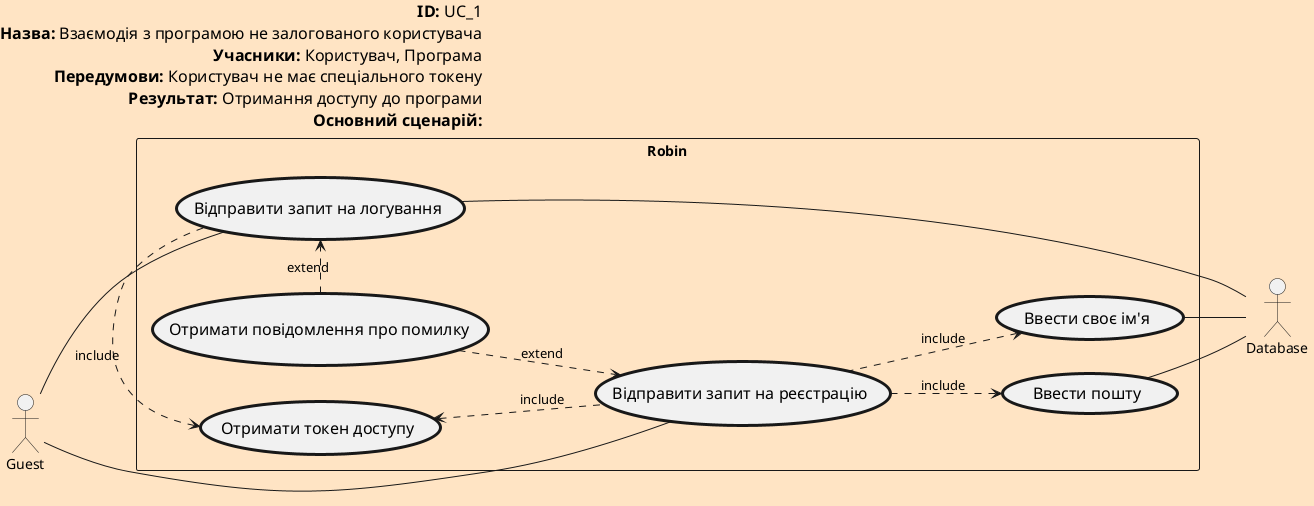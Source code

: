 @startuml GuestUML
left header
<font color=000 size=16><b>ID:</b> UC_1
<font color=000 size=16><b>Назва:</b> Взаємодія з програмою не залогованого користувача
<font color=000 size=16><b>Учасники:</b> Користувач, Програма
<font color=000 size=16><b>Передумови:</b> Користувач не має спеціального токену
<font color=000 size=16><b>Результат:</b> Отримання доступу до програми
<font color=000 size=16><b>Основний сценарій:</b>
end header

left to right direction
skinparam packageStyle rectangle
actor Guest
actor Database
skinparam BackgroundColor Bisque
skinparam ArrowFontName Colibri
skinparam UsecaseBorderThickness 3
skinparam UsecaseFontSize 16
skinparam PackageFontStyle italic
skinparam UsecaseFontName Times New Roman
rectangle Robin {
  Guest --(Відправити запит на реєстрацію)
  Guest --(Відправити запит на логування)
  (Відправити запит на логування) - Database
  (Відправити запит на реєстрацію) ..> (Ввести своє ім'я):include
  (Відправити запит на реєстрацію) ..> (Ввести пошту):include
  (Ввести пошту) -- Database
  (Ввести своє ім'я) -- Database
  (Отримати повідомлення про помилку) ..> (Відправити запит на реєстрацію):extend
  (Отримати повідомлення про помилку) .> (Відправити запит на логування):extend
  (Отримати токен доступу) <. (Відправити запит на логування):include
  (Отримати токен доступу) <.. (Відправити запит на реєстрацію):include
  }
@enduml